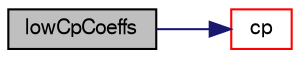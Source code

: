 digraph "lowCpCoeffs"
{
  bgcolor="transparent";
  edge [fontname="FreeSans",fontsize="10",labelfontname="FreeSans",labelfontsize="10"];
  node [fontname="FreeSans",fontsize="10",shape=record];
  rankdir="LR";
  Node176 [label="lowCpCoeffs",height=0.2,width=0.4,color="black", fillcolor="grey75", style="filled", fontcolor="black"];
  Node176 -> Node177 [color="midnightblue",fontsize="10",style="solid",fontname="FreeSans"];
  Node177 [label="cp",height=0.2,width=0.4,color="red",URL="$a30378.html#a68cc4116ee1e7f03181ae4ec51672064",tooltip="Heat capacity at constant pressure [J/(kmol K)]. "];
}
